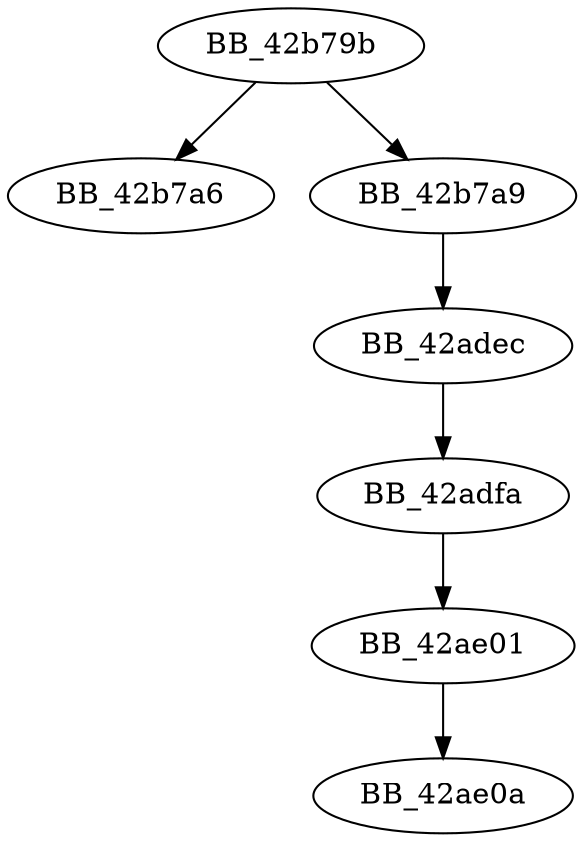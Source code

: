 DiGraph unknown_libname_31{
BB_42adec->BB_42adfa
BB_42adfa->BB_42ae01
BB_42ae01->BB_42ae0a
BB_42b79b->BB_42b7a6
BB_42b79b->BB_42b7a9
BB_42b7a9->BB_42adec
}

